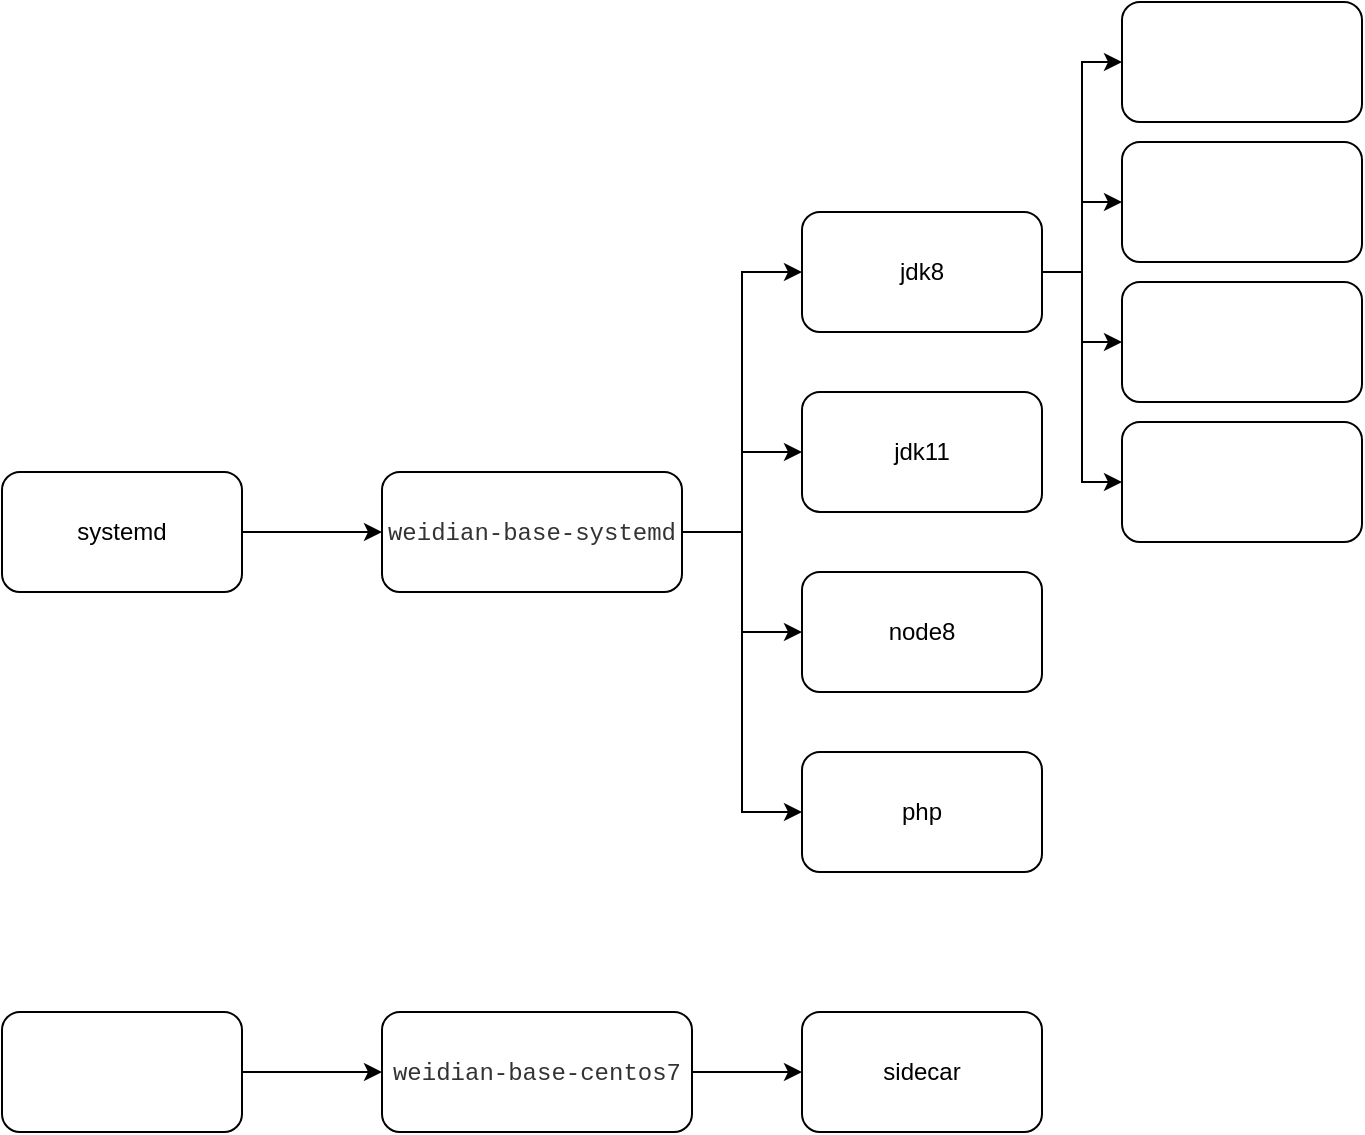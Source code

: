 <mxfile version="17.1.3" type="github">
  <diagram id="SDIb11jV21BhIwrKZLNN" name="Page-1">
    <mxGraphModel dx="582" dy="381" grid="1" gridSize="10" guides="1" tooltips="1" connect="1" arrows="1" fold="1" page="1" pageScale="1" pageWidth="827" pageHeight="1169" math="0" shadow="0">
      <root>
        <mxCell id="0" />
        <mxCell id="1" parent="0" />
        <mxCell id="jsgCxWwjw-_KWovbcxch-6" value="" style="edgeStyle=orthogonalEdgeStyle;rounded=0;orthogonalLoop=1;jettySize=auto;html=1;" edge="1" parent="1" source="jsgCxWwjw-_KWovbcxch-1" target="jsgCxWwjw-_KWovbcxch-3">
          <mxGeometry relative="1" as="geometry" />
        </mxCell>
        <mxCell id="jsgCxWwjw-_KWovbcxch-1" value="systemd" style="rounded=1;whiteSpace=wrap;html=1;" vertex="1" parent="1">
          <mxGeometry x="40" y="380" width="120" height="60" as="geometry" />
        </mxCell>
        <mxCell id="jsgCxWwjw-_KWovbcxch-8" value="" style="edgeStyle=orthogonalEdgeStyle;rounded=0;orthogonalLoop=1;jettySize=auto;html=1;" edge="1" parent="1" source="jsgCxWwjw-_KWovbcxch-2" target="jsgCxWwjw-_KWovbcxch-7">
          <mxGeometry relative="1" as="geometry" />
        </mxCell>
        <mxCell id="jsgCxWwjw-_KWovbcxch-2" value="" style="rounded=1;whiteSpace=wrap;html=1;" vertex="1" parent="1">
          <mxGeometry x="40" y="650" width="120" height="60" as="geometry" />
        </mxCell>
        <mxCell id="jsgCxWwjw-_KWovbcxch-14" value="" style="edgeStyle=orthogonalEdgeStyle;rounded=0;orthogonalLoop=1;jettySize=auto;html=1;entryX=0;entryY=0.5;entryDx=0;entryDy=0;" edge="1" parent="1" source="jsgCxWwjw-_KWovbcxch-3" target="jsgCxWwjw-_KWovbcxch-11">
          <mxGeometry relative="1" as="geometry" />
        </mxCell>
        <mxCell id="jsgCxWwjw-_KWovbcxch-15" style="edgeStyle=orthogonalEdgeStyle;rounded=0;orthogonalLoop=1;jettySize=auto;html=1;entryX=0;entryY=0.5;entryDx=0;entryDy=0;" edge="1" parent="1" source="jsgCxWwjw-_KWovbcxch-3" target="jsgCxWwjw-_KWovbcxch-12">
          <mxGeometry relative="1" as="geometry" />
        </mxCell>
        <mxCell id="jsgCxWwjw-_KWovbcxch-16" style="edgeStyle=orthogonalEdgeStyle;rounded=0;orthogonalLoop=1;jettySize=auto;html=1;entryX=0;entryY=0.5;entryDx=0;entryDy=0;" edge="1" parent="1" source="jsgCxWwjw-_KWovbcxch-3" target="jsgCxWwjw-_KWovbcxch-4">
          <mxGeometry relative="1" as="geometry" />
        </mxCell>
        <mxCell id="jsgCxWwjw-_KWovbcxch-17" style="edgeStyle=orthogonalEdgeStyle;rounded=0;orthogonalLoop=1;jettySize=auto;html=1;entryX=0;entryY=0.5;entryDx=0;entryDy=0;" edge="1" parent="1" source="jsgCxWwjw-_KWovbcxch-3" target="jsgCxWwjw-_KWovbcxch-13">
          <mxGeometry relative="1" as="geometry" />
        </mxCell>
        <mxCell id="jsgCxWwjw-_KWovbcxch-3" value="&lt;span style=&quot;color: rgb(51 , 51 , 51) ; font-family: &amp;#34;menlo&amp;#34; , &amp;#34;liberation mono&amp;#34; , &amp;#34;consolas&amp;#34; , &amp;#34;dejavu sans mono&amp;#34; , &amp;#34;ubuntu mono&amp;#34; , &amp;#34;courier new&amp;#34; , &amp;#34;andale mono&amp;#34; , &amp;#34;lucida console&amp;#34; , monospace ; background-color: rgb(255 , 255 , 255)&quot;&gt;weidian-base-systemd&lt;/span&gt;" style="rounded=1;whiteSpace=wrap;html=1;" vertex="1" parent="1">
          <mxGeometry x="230" y="380" width="150" height="60" as="geometry" />
        </mxCell>
        <mxCell id="jsgCxWwjw-_KWovbcxch-21" style="edgeStyle=orthogonalEdgeStyle;rounded=0;orthogonalLoop=1;jettySize=auto;html=1;entryX=0;entryY=0.5;entryDx=0;entryDy=0;" edge="1" parent="1" source="jsgCxWwjw-_KWovbcxch-4" target="jsgCxWwjw-_KWovbcxch-18">
          <mxGeometry relative="1" as="geometry" />
        </mxCell>
        <mxCell id="jsgCxWwjw-_KWovbcxch-22" style="edgeStyle=orthogonalEdgeStyle;rounded=0;orthogonalLoop=1;jettySize=auto;html=1;entryX=0;entryY=0.5;entryDx=0;entryDy=0;" edge="1" parent="1" source="jsgCxWwjw-_KWovbcxch-4" target="jsgCxWwjw-_KWovbcxch-19">
          <mxGeometry relative="1" as="geometry" />
        </mxCell>
        <mxCell id="jsgCxWwjw-_KWovbcxch-23" style="edgeStyle=orthogonalEdgeStyle;rounded=0;orthogonalLoop=1;jettySize=auto;html=1;entryX=0;entryY=0.5;entryDx=0;entryDy=0;" edge="1" parent="1" source="jsgCxWwjw-_KWovbcxch-4" target="jsgCxWwjw-_KWovbcxch-20">
          <mxGeometry relative="1" as="geometry" />
        </mxCell>
        <mxCell id="jsgCxWwjw-_KWovbcxch-24" style="edgeStyle=orthogonalEdgeStyle;rounded=0;orthogonalLoop=1;jettySize=auto;html=1;entryX=0;entryY=0.5;entryDx=0;entryDy=0;" edge="1" parent="1" source="jsgCxWwjw-_KWovbcxch-4" target="jsgCxWwjw-_KWovbcxch-5">
          <mxGeometry relative="1" as="geometry" />
        </mxCell>
        <mxCell id="jsgCxWwjw-_KWovbcxch-4" value="jdk8" style="rounded=1;whiteSpace=wrap;html=1;" vertex="1" parent="1">
          <mxGeometry x="440" y="250" width="120" height="60" as="geometry" />
        </mxCell>
        <mxCell id="jsgCxWwjw-_KWovbcxch-5" value="" style="rounded=1;whiteSpace=wrap;html=1;" vertex="1" parent="1">
          <mxGeometry x="600" y="145" width="120" height="60" as="geometry" />
        </mxCell>
        <mxCell id="jsgCxWwjw-_KWovbcxch-10" value="" style="edgeStyle=orthogonalEdgeStyle;rounded=0;orthogonalLoop=1;jettySize=auto;html=1;" edge="1" parent="1" source="jsgCxWwjw-_KWovbcxch-7" target="jsgCxWwjw-_KWovbcxch-9">
          <mxGeometry relative="1" as="geometry" />
        </mxCell>
        <mxCell id="jsgCxWwjw-_KWovbcxch-7" value="&lt;span style=&quot;color: rgb(51 , 51 , 51) ; font-family: &amp;#34;menlo&amp;#34; , &amp;#34;liberation mono&amp;#34; , &amp;#34;consolas&amp;#34; , &amp;#34;dejavu sans mono&amp;#34; , &amp;#34;ubuntu mono&amp;#34; , &amp;#34;courier new&amp;#34; , &amp;#34;andale mono&amp;#34; , &amp;#34;lucida console&amp;#34; , monospace ; background-color: rgb(255 , 255 , 255)&quot;&gt;weidian-base-centos7 &lt;/span&gt;" style="rounded=1;whiteSpace=wrap;html=1;" vertex="1" parent="1">
          <mxGeometry x="230" y="650" width="155" height="60" as="geometry" />
        </mxCell>
        <mxCell id="jsgCxWwjw-_KWovbcxch-9" value="sidecar" style="rounded=1;whiteSpace=wrap;html=1;" vertex="1" parent="1">
          <mxGeometry x="440" y="650" width="120" height="60" as="geometry" />
        </mxCell>
        <mxCell id="jsgCxWwjw-_KWovbcxch-11" value="jdk11" style="rounded=1;whiteSpace=wrap;html=1;" vertex="1" parent="1">
          <mxGeometry x="440" y="340" width="120" height="60" as="geometry" />
        </mxCell>
        <mxCell id="jsgCxWwjw-_KWovbcxch-12" value="node8" style="rounded=1;whiteSpace=wrap;html=1;" vertex="1" parent="1">
          <mxGeometry x="440" y="430" width="120" height="60" as="geometry" />
        </mxCell>
        <mxCell id="jsgCxWwjw-_KWovbcxch-13" value="php" style="rounded=1;whiteSpace=wrap;html=1;" vertex="1" parent="1">
          <mxGeometry x="440" y="520" width="120" height="60" as="geometry" />
        </mxCell>
        <mxCell id="jsgCxWwjw-_KWovbcxch-18" value="" style="rounded=1;whiteSpace=wrap;html=1;" vertex="1" parent="1">
          <mxGeometry x="600" y="215" width="120" height="60" as="geometry" />
        </mxCell>
        <mxCell id="jsgCxWwjw-_KWovbcxch-19" value="" style="rounded=1;whiteSpace=wrap;html=1;" vertex="1" parent="1">
          <mxGeometry x="600" y="285" width="120" height="60" as="geometry" />
        </mxCell>
        <mxCell id="jsgCxWwjw-_KWovbcxch-20" value="" style="rounded=1;whiteSpace=wrap;html=1;" vertex="1" parent="1">
          <mxGeometry x="600" y="355" width="120" height="60" as="geometry" />
        </mxCell>
      </root>
    </mxGraphModel>
  </diagram>
</mxfile>
